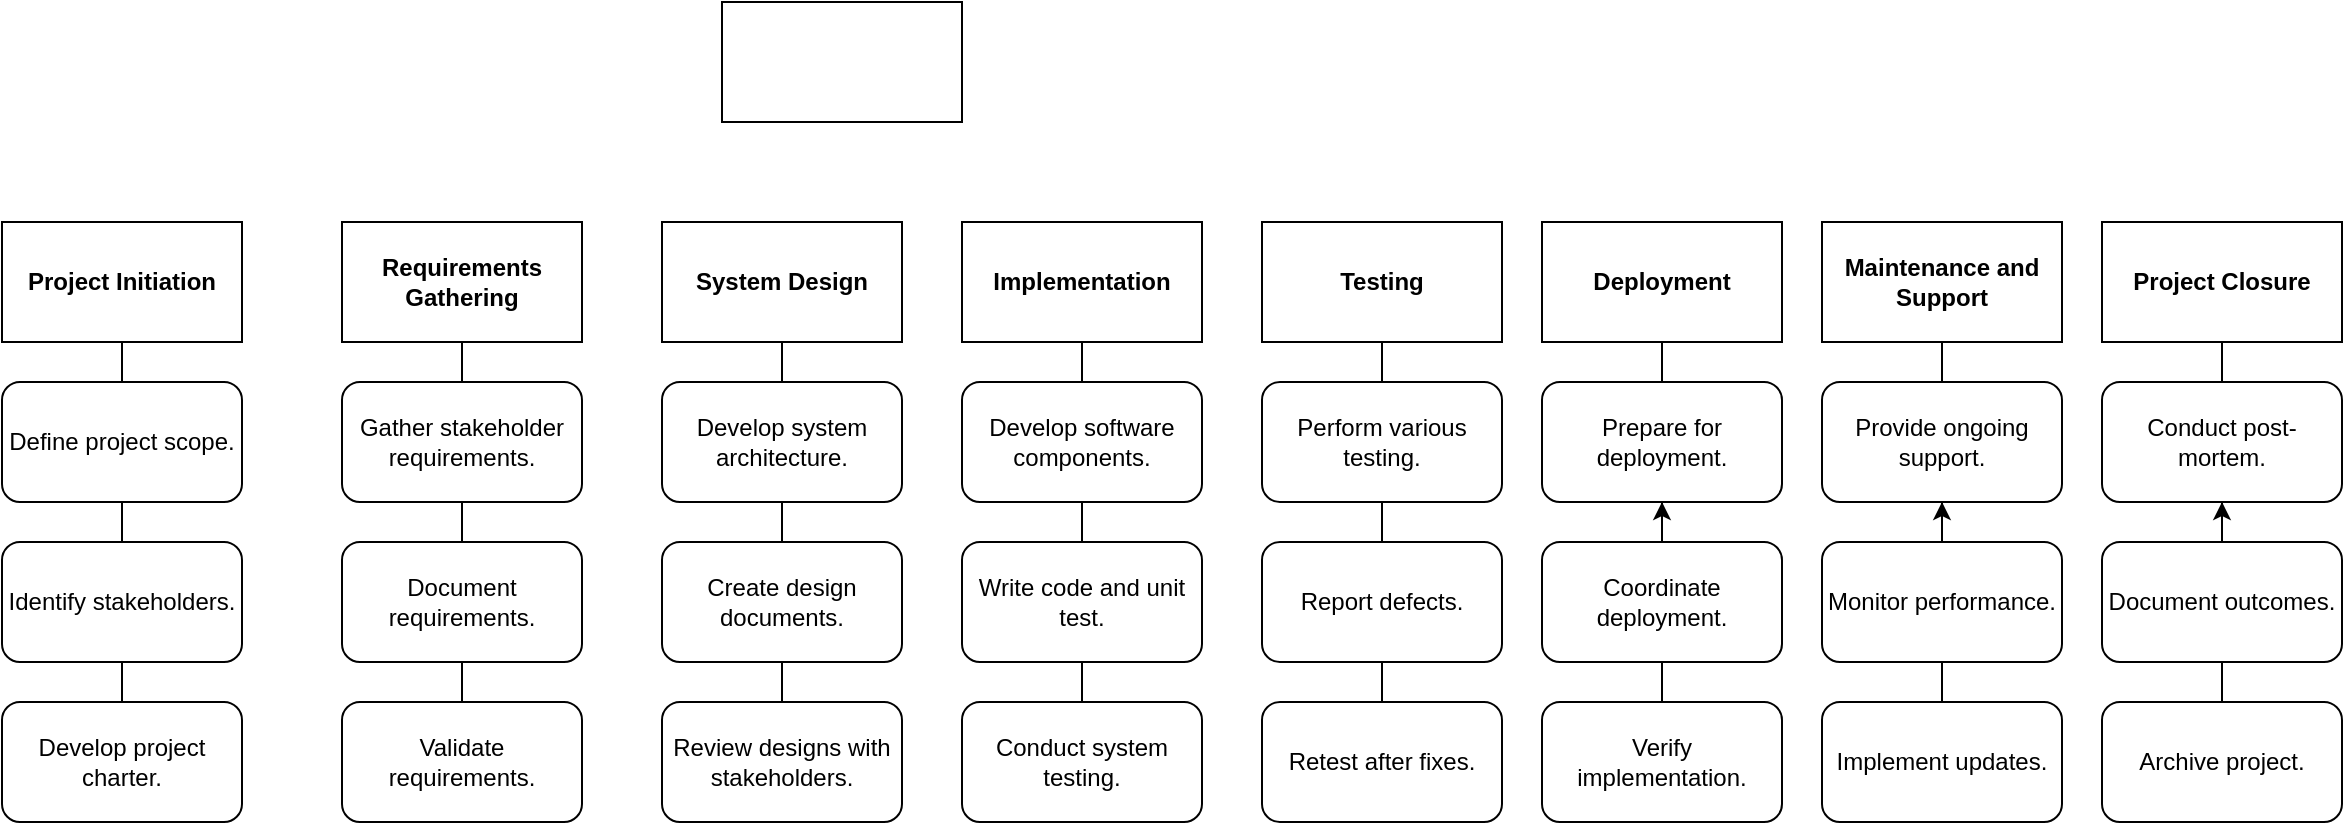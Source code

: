 <mxfile version="24.0.7" type="github">
  <diagram name="Page-1" id="RZQbQ9jETj5KuSIeGiIg">
    <mxGraphModel dx="1420" dy="710" grid="1" gridSize="10" guides="1" tooltips="1" connect="1" arrows="1" fold="1" page="1" pageScale="1" pageWidth="1100" pageHeight="850" math="0" shadow="0">
      <root>
        <mxCell id="0" />
        <mxCell id="1" parent="0" />
        <mxCell id="jdBSKAKRMZ7UJiw57Ttp-1" value="" style="rounded=0;whiteSpace=wrap;html=1;" vertex="1" parent="1">
          <mxGeometry x="380" y="50" width="120" height="60" as="geometry" />
        </mxCell>
        <mxCell id="jdBSKAKRMZ7UJiw57Ttp-2" value="&lt;strong&gt;Project Initiation&lt;/strong&gt;" style="rounded=0;whiteSpace=wrap;html=1;" vertex="1" parent="1">
          <mxGeometry x="20" y="160" width="120" height="60" as="geometry" />
        </mxCell>
        <mxCell id="jdBSKAKRMZ7UJiw57Ttp-3" value="Define project scope." style="rounded=1;whiteSpace=wrap;html=1;" vertex="1" parent="1">
          <mxGeometry x="20" y="240" width="120" height="60" as="geometry" />
        </mxCell>
        <mxCell id="jdBSKAKRMZ7UJiw57Ttp-4" value="Identify stakeholders." style="rounded=1;whiteSpace=wrap;html=1;" vertex="1" parent="1">
          <mxGeometry x="20" y="320" width="120" height="60" as="geometry" />
        </mxCell>
        <mxCell id="jdBSKAKRMZ7UJiw57Ttp-5" value="Develop project charter." style="rounded=1;whiteSpace=wrap;html=1;" vertex="1" parent="1">
          <mxGeometry x="20" y="400" width="120" height="60" as="geometry" />
        </mxCell>
        <mxCell id="jdBSKAKRMZ7UJiw57Ttp-6" value="&lt;strong&gt;Requirements Gathering&lt;/strong&gt;" style="rounded=0;whiteSpace=wrap;html=1;" vertex="1" parent="1">
          <mxGeometry x="190" y="160" width="120" height="60" as="geometry" />
        </mxCell>
        <mxCell id="jdBSKAKRMZ7UJiw57Ttp-7" value="" style="endArrow=none;html=1;rounded=0;" edge="1" parent="1" source="jdBSKAKRMZ7UJiw57Ttp-3" target="jdBSKAKRMZ7UJiw57Ttp-2">
          <mxGeometry width="50" height="50" relative="1" as="geometry">
            <mxPoint x="410" y="350" as="sourcePoint" />
            <mxPoint x="460" y="300" as="targetPoint" />
          </mxGeometry>
        </mxCell>
        <mxCell id="jdBSKAKRMZ7UJiw57Ttp-8" value="" style="endArrow=none;html=1;rounded=0;" edge="1" parent="1" source="jdBSKAKRMZ7UJiw57Ttp-4" target="jdBSKAKRMZ7UJiw57Ttp-3">
          <mxGeometry width="50" height="50" relative="1" as="geometry">
            <mxPoint x="90" y="250" as="sourcePoint" />
            <mxPoint x="90" y="230" as="targetPoint" />
          </mxGeometry>
        </mxCell>
        <mxCell id="jdBSKAKRMZ7UJiw57Ttp-9" value="" style="endArrow=none;html=1;rounded=0;" edge="1" parent="1" source="jdBSKAKRMZ7UJiw57Ttp-5" target="jdBSKAKRMZ7UJiw57Ttp-4">
          <mxGeometry width="50" height="50" relative="1" as="geometry">
            <mxPoint x="100" y="260" as="sourcePoint" />
            <mxPoint x="100" y="240" as="targetPoint" />
          </mxGeometry>
        </mxCell>
        <mxCell id="jdBSKAKRMZ7UJiw57Ttp-10" value="Gather stakeholder requirements." style="rounded=1;whiteSpace=wrap;html=1;" vertex="1" parent="1">
          <mxGeometry x="190" y="240" width="120" height="60" as="geometry" />
        </mxCell>
        <mxCell id="jdBSKAKRMZ7UJiw57Ttp-11" value="Document requirements." style="rounded=1;whiteSpace=wrap;html=1;" vertex="1" parent="1">
          <mxGeometry x="190" y="320" width="120" height="60" as="geometry" />
        </mxCell>
        <mxCell id="jdBSKAKRMZ7UJiw57Ttp-12" value="Validate requirements." style="rounded=1;whiteSpace=wrap;html=1;" vertex="1" parent="1">
          <mxGeometry x="190" y="400" width="120" height="60" as="geometry" />
        </mxCell>
        <mxCell id="jdBSKAKRMZ7UJiw57Ttp-13" value="" style="endArrow=none;html=1;rounded=0;" edge="1" parent="1" source="jdBSKAKRMZ7UJiw57Ttp-11" target="jdBSKAKRMZ7UJiw57Ttp-10">
          <mxGeometry width="50" height="50" relative="1" as="geometry">
            <mxPoint x="260" y="250" as="sourcePoint" />
            <mxPoint x="260" y="230" as="targetPoint" />
          </mxGeometry>
        </mxCell>
        <mxCell id="jdBSKAKRMZ7UJiw57Ttp-14" value="" style="endArrow=none;html=1;rounded=0;" edge="1" parent="1" source="jdBSKAKRMZ7UJiw57Ttp-12" target="jdBSKAKRMZ7UJiw57Ttp-11">
          <mxGeometry width="50" height="50" relative="1" as="geometry">
            <mxPoint x="270" y="260" as="sourcePoint" />
            <mxPoint x="270" y="240" as="targetPoint" />
          </mxGeometry>
        </mxCell>
        <mxCell id="jdBSKAKRMZ7UJiw57Ttp-15" value="" style="endArrow=none;html=1;rounded=0;" edge="1" parent="1" source="jdBSKAKRMZ7UJiw57Ttp-10" target="jdBSKAKRMZ7UJiw57Ttp-6">
          <mxGeometry width="50" height="50" relative="1" as="geometry">
            <mxPoint x="260" y="330" as="sourcePoint" />
            <mxPoint x="260" y="310" as="targetPoint" />
          </mxGeometry>
        </mxCell>
        <mxCell id="jdBSKAKRMZ7UJiw57Ttp-16" value="&lt;strong&gt;System Design&lt;/strong&gt;" style="rounded=0;whiteSpace=wrap;html=1;" vertex="1" parent="1">
          <mxGeometry x="350" y="160" width="120" height="60" as="geometry" />
        </mxCell>
        <mxCell id="jdBSKAKRMZ7UJiw57Ttp-17" value="Develop system architecture." style="rounded=1;whiteSpace=wrap;html=1;" vertex="1" parent="1">
          <mxGeometry x="350" y="240" width="120" height="60" as="geometry" />
        </mxCell>
        <mxCell id="jdBSKAKRMZ7UJiw57Ttp-18" value="Create design documents." style="rounded=1;whiteSpace=wrap;html=1;" vertex="1" parent="1">
          <mxGeometry x="350" y="320" width="120" height="60" as="geometry" />
        </mxCell>
        <mxCell id="jdBSKAKRMZ7UJiw57Ttp-19" value="Review designs with stakeholders." style="rounded=1;whiteSpace=wrap;html=1;" vertex="1" parent="1">
          <mxGeometry x="350" y="400" width="120" height="60" as="geometry" />
        </mxCell>
        <mxCell id="jdBSKAKRMZ7UJiw57Ttp-20" value="" style="endArrow=none;html=1;rounded=0;" edge="1" parent="1" source="jdBSKAKRMZ7UJiw57Ttp-18" target="jdBSKAKRMZ7UJiw57Ttp-17">
          <mxGeometry width="50" height="50" relative="1" as="geometry">
            <mxPoint x="420" y="250" as="sourcePoint" />
            <mxPoint x="420" y="230" as="targetPoint" />
          </mxGeometry>
        </mxCell>
        <mxCell id="jdBSKAKRMZ7UJiw57Ttp-21" value="" style="endArrow=none;html=1;rounded=0;" edge="1" parent="1" source="jdBSKAKRMZ7UJiw57Ttp-19" target="jdBSKAKRMZ7UJiw57Ttp-18">
          <mxGeometry width="50" height="50" relative="1" as="geometry">
            <mxPoint x="430" y="260" as="sourcePoint" />
            <mxPoint x="430" y="240" as="targetPoint" />
          </mxGeometry>
        </mxCell>
        <mxCell id="jdBSKAKRMZ7UJiw57Ttp-22" value="" style="endArrow=none;html=1;rounded=0;" edge="1" parent="1" source="jdBSKAKRMZ7UJiw57Ttp-17" target="jdBSKAKRMZ7UJiw57Ttp-16">
          <mxGeometry width="50" height="50" relative="1" as="geometry">
            <mxPoint x="420" y="330" as="sourcePoint" />
            <mxPoint x="420" y="310" as="targetPoint" />
          </mxGeometry>
        </mxCell>
        <mxCell id="jdBSKAKRMZ7UJiw57Ttp-23" value="&lt;strong&gt;Implementation&lt;/strong&gt;" style="rounded=0;whiteSpace=wrap;html=1;" vertex="1" parent="1">
          <mxGeometry x="500" y="160" width="120" height="60" as="geometry" />
        </mxCell>
        <mxCell id="jdBSKAKRMZ7UJiw57Ttp-24" value="Develop software components." style="rounded=1;whiteSpace=wrap;html=1;" vertex="1" parent="1">
          <mxGeometry x="500" y="240" width="120" height="60" as="geometry" />
        </mxCell>
        <mxCell id="jdBSKAKRMZ7UJiw57Ttp-25" value="Write code and unit test." style="rounded=1;whiteSpace=wrap;html=1;" vertex="1" parent="1">
          <mxGeometry x="500" y="320" width="120" height="60" as="geometry" />
        </mxCell>
        <mxCell id="jdBSKAKRMZ7UJiw57Ttp-26" value="Conduct system testing." style="rounded=1;whiteSpace=wrap;html=1;" vertex="1" parent="1">
          <mxGeometry x="500" y="400" width="120" height="60" as="geometry" />
        </mxCell>
        <mxCell id="jdBSKAKRMZ7UJiw57Ttp-27" value="" style="endArrow=none;html=1;rounded=0;" edge="1" parent="1" source="jdBSKAKRMZ7UJiw57Ttp-25" target="jdBSKAKRMZ7UJiw57Ttp-24">
          <mxGeometry width="50" height="50" relative="1" as="geometry">
            <mxPoint x="570" y="250" as="sourcePoint" />
            <mxPoint x="570" y="230" as="targetPoint" />
          </mxGeometry>
        </mxCell>
        <mxCell id="jdBSKAKRMZ7UJiw57Ttp-28" value="" style="endArrow=none;html=1;rounded=0;" edge="1" parent="1" source="jdBSKAKRMZ7UJiw57Ttp-26" target="jdBSKAKRMZ7UJiw57Ttp-25">
          <mxGeometry width="50" height="50" relative="1" as="geometry">
            <mxPoint x="580" y="260" as="sourcePoint" />
            <mxPoint x="580" y="240" as="targetPoint" />
          </mxGeometry>
        </mxCell>
        <mxCell id="jdBSKAKRMZ7UJiw57Ttp-29" value="" style="endArrow=none;html=1;rounded=0;" edge="1" parent="1" source="jdBSKAKRMZ7UJiw57Ttp-24" target="jdBSKAKRMZ7UJiw57Ttp-23">
          <mxGeometry width="50" height="50" relative="1" as="geometry">
            <mxPoint x="570" y="330" as="sourcePoint" />
            <mxPoint x="570" y="310" as="targetPoint" />
          </mxGeometry>
        </mxCell>
        <mxCell id="jdBSKAKRMZ7UJiw57Ttp-30" value="&lt;strong&gt;Testing&lt;/strong&gt;" style="rounded=0;whiteSpace=wrap;html=1;" vertex="1" parent="1">
          <mxGeometry x="650" y="160" width="120" height="60" as="geometry" />
        </mxCell>
        <mxCell id="jdBSKAKRMZ7UJiw57Ttp-31" value="Perform various testing." style="rounded=1;whiteSpace=wrap;html=1;" vertex="1" parent="1">
          <mxGeometry x="650" y="240" width="120" height="60" as="geometry" />
        </mxCell>
        <mxCell id="jdBSKAKRMZ7UJiw57Ttp-32" value="Report defects." style="rounded=1;whiteSpace=wrap;html=1;" vertex="1" parent="1">
          <mxGeometry x="650" y="320" width="120" height="60" as="geometry" />
        </mxCell>
        <mxCell id="jdBSKAKRMZ7UJiw57Ttp-33" value="Retest after fixes." style="rounded=1;whiteSpace=wrap;html=1;" vertex="1" parent="1">
          <mxGeometry x="650" y="400" width="120" height="60" as="geometry" />
        </mxCell>
        <mxCell id="jdBSKAKRMZ7UJiw57Ttp-34" value="" style="endArrow=none;html=1;rounded=0;" edge="1" parent="1" source="jdBSKAKRMZ7UJiw57Ttp-32" target="jdBSKAKRMZ7UJiw57Ttp-31">
          <mxGeometry width="50" height="50" relative="1" as="geometry">
            <mxPoint x="720" y="250" as="sourcePoint" />
            <mxPoint x="720" y="230" as="targetPoint" />
          </mxGeometry>
        </mxCell>
        <mxCell id="jdBSKAKRMZ7UJiw57Ttp-35" value="" style="endArrow=none;html=1;rounded=0;" edge="1" parent="1" source="jdBSKAKRMZ7UJiw57Ttp-33" target="jdBSKAKRMZ7UJiw57Ttp-32">
          <mxGeometry width="50" height="50" relative="1" as="geometry">
            <mxPoint x="730" y="260" as="sourcePoint" />
            <mxPoint x="730" y="240" as="targetPoint" />
          </mxGeometry>
        </mxCell>
        <mxCell id="jdBSKAKRMZ7UJiw57Ttp-36" value="" style="endArrow=none;html=1;rounded=0;" edge="1" parent="1" source="jdBSKAKRMZ7UJiw57Ttp-31" target="jdBSKAKRMZ7UJiw57Ttp-30">
          <mxGeometry width="50" height="50" relative="1" as="geometry">
            <mxPoint x="720" y="330" as="sourcePoint" />
            <mxPoint x="720" y="310" as="targetPoint" />
          </mxGeometry>
        </mxCell>
        <mxCell id="jdBSKAKRMZ7UJiw57Ttp-37" value="&lt;strong&gt;Deployment&lt;/strong&gt;" style="rounded=0;whiteSpace=wrap;html=1;" vertex="1" parent="1">
          <mxGeometry x="790" y="160" width="120" height="60" as="geometry" />
        </mxCell>
        <mxCell id="jdBSKAKRMZ7UJiw57Ttp-38" value="Prepare for deployment." style="rounded=1;whiteSpace=wrap;html=1;" vertex="1" parent="1">
          <mxGeometry x="790" y="240" width="120" height="60" as="geometry" />
        </mxCell>
        <mxCell id="jdBSKAKRMZ7UJiw57Ttp-44" value="" style="edgeStyle=orthogonalEdgeStyle;rounded=0;orthogonalLoop=1;jettySize=auto;html=1;" edge="1" parent="1" source="jdBSKAKRMZ7UJiw57Ttp-39" target="jdBSKAKRMZ7UJiw57Ttp-38">
          <mxGeometry relative="1" as="geometry" />
        </mxCell>
        <mxCell id="jdBSKAKRMZ7UJiw57Ttp-39" value="Coordinate deployment." style="rounded=1;whiteSpace=wrap;html=1;" vertex="1" parent="1">
          <mxGeometry x="790" y="320" width="120" height="60" as="geometry" />
        </mxCell>
        <mxCell id="jdBSKAKRMZ7UJiw57Ttp-40" value="Verify implementation." style="rounded=1;whiteSpace=wrap;html=1;" vertex="1" parent="1">
          <mxGeometry x="790" y="400" width="120" height="60" as="geometry" />
        </mxCell>
        <mxCell id="jdBSKAKRMZ7UJiw57Ttp-41" value="" style="endArrow=none;html=1;rounded=0;" edge="1" parent="1" source="jdBSKAKRMZ7UJiw57Ttp-39" target="jdBSKAKRMZ7UJiw57Ttp-38">
          <mxGeometry width="50" height="50" relative="1" as="geometry">
            <mxPoint x="860" y="250" as="sourcePoint" />
            <mxPoint x="860" y="230" as="targetPoint" />
          </mxGeometry>
        </mxCell>
        <mxCell id="jdBSKAKRMZ7UJiw57Ttp-42" value="" style="endArrow=none;html=1;rounded=0;" edge="1" parent="1" source="jdBSKAKRMZ7UJiw57Ttp-40" target="jdBSKAKRMZ7UJiw57Ttp-39">
          <mxGeometry width="50" height="50" relative="1" as="geometry">
            <mxPoint x="870" y="260" as="sourcePoint" />
            <mxPoint x="870" y="240" as="targetPoint" />
          </mxGeometry>
        </mxCell>
        <mxCell id="jdBSKAKRMZ7UJiw57Ttp-43" value="" style="endArrow=none;html=1;rounded=0;" edge="1" parent="1" source="jdBSKAKRMZ7UJiw57Ttp-38" target="jdBSKAKRMZ7UJiw57Ttp-37">
          <mxGeometry width="50" height="50" relative="1" as="geometry">
            <mxPoint x="860" y="330" as="sourcePoint" />
            <mxPoint x="860" y="310" as="targetPoint" />
          </mxGeometry>
        </mxCell>
        <mxCell id="jdBSKAKRMZ7UJiw57Ttp-45" value="&lt;strong&gt;Maintenance and Support &lt;/strong&gt;" style="rounded=0;whiteSpace=wrap;html=1;" vertex="1" parent="1">
          <mxGeometry x="930" y="160" width="120" height="60" as="geometry" />
        </mxCell>
        <mxCell id="jdBSKAKRMZ7UJiw57Ttp-46" value="Provide ongoing support." style="rounded=1;whiteSpace=wrap;html=1;" vertex="1" parent="1">
          <mxGeometry x="930" y="240" width="120" height="60" as="geometry" />
        </mxCell>
        <mxCell id="jdBSKAKRMZ7UJiw57Ttp-47" value="" style="edgeStyle=orthogonalEdgeStyle;rounded=0;orthogonalLoop=1;jettySize=auto;html=1;" edge="1" parent="1" source="jdBSKAKRMZ7UJiw57Ttp-48" target="jdBSKAKRMZ7UJiw57Ttp-46">
          <mxGeometry relative="1" as="geometry" />
        </mxCell>
        <mxCell id="jdBSKAKRMZ7UJiw57Ttp-48" value="Monitor performance." style="rounded=1;whiteSpace=wrap;html=1;" vertex="1" parent="1">
          <mxGeometry x="930" y="320" width="120" height="60" as="geometry" />
        </mxCell>
        <mxCell id="jdBSKAKRMZ7UJiw57Ttp-49" value="Implement updates." style="rounded=1;whiteSpace=wrap;html=1;" vertex="1" parent="1">
          <mxGeometry x="930" y="400" width="120" height="60" as="geometry" />
        </mxCell>
        <mxCell id="jdBSKAKRMZ7UJiw57Ttp-50" value="" style="endArrow=none;html=1;rounded=0;" edge="1" parent="1" source="jdBSKAKRMZ7UJiw57Ttp-48" target="jdBSKAKRMZ7UJiw57Ttp-46">
          <mxGeometry width="50" height="50" relative="1" as="geometry">
            <mxPoint x="1000" y="250" as="sourcePoint" />
            <mxPoint x="1000" y="230" as="targetPoint" />
          </mxGeometry>
        </mxCell>
        <mxCell id="jdBSKAKRMZ7UJiw57Ttp-51" value="" style="endArrow=none;html=1;rounded=0;" edge="1" parent="1" source="jdBSKAKRMZ7UJiw57Ttp-49" target="jdBSKAKRMZ7UJiw57Ttp-48">
          <mxGeometry width="50" height="50" relative="1" as="geometry">
            <mxPoint x="1010" y="260" as="sourcePoint" />
            <mxPoint x="1010" y="240" as="targetPoint" />
          </mxGeometry>
        </mxCell>
        <mxCell id="jdBSKAKRMZ7UJiw57Ttp-52" value="" style="endArrow=none;html=1;rounded=0;" edge="1" parent="1" source="jdBSKAKRMZ7UJiw57Ttp-46" target="jdBSKAKRMZ7UJiw57Ttp-45">
          <mxGeometry width="50" height="50" relative="1" as="geometry">
            <mxPoint x="1000" y="330" as="sourcePoint" />
            <mxPoint x="1000" y="310" as="targetPoint" />
          </mxGeometry>
        </mxCell>
        <mxCell id="jdBSKAKRMZ7UJiw57Ttp-53" value="&lt;strong&gt;Project Closure&lt;/strong&gt;" style="rounded=0;whiteSpace=wrap;html=1;" vertex="1" parent="1">
          <mxGeometry x="1070" y="160" width="120" height="60" as="geometry" />
        </mxCell>
        <mxCell id="jdBSKAKRMZ7UJiw57Ttp-54" value="Conduct post-mortem." style="rounded=1;whiteSpace=wrap;html=1;" vertex="1" parent="1">
          <mxGeometry x="1070" y="240" width="120" height="60" as="geometry" />
        </mxCell>
        <mxCell id="jdBSKAKRMZ7UJiw57Ttp-55" value="" style="edgeStyle=orthogonalEdgeStyle;rounded=0;orthogonalLoop=1;jettySize=auto;html=1;" edge="1" parent="1" source="jdBSKAKRMZ7UJiw57Ttp-56" target="jdBSKAKRMZ7UJiw57Ttp-54">
          <mxGeometry relative="1" as="geometry" />
        </mxCell>
        <mxCell id="jdBSKAKRMZ7UJiw57Ttp-56" value="Document outcomes." style="rounded=1;whiteSpace=wrap;html=1;" vertex="1" parent="1">
          <mxGeometry x="1070" y="320" width="120" height="60" as="geometry" />
        </mxCell>
        <mxCell id="jdBSKAKRMZ7UJiw57Ttp-57" value="Archive project." style="rounded=1;whiteSpace=wrap;html=1;" vertex="1" parent="1">
          <mxGeometry x="1070" y="400" width="120" height="60" as="geometry" />
        </mxCell>
        <mxCell id="jdBSKAKRMZ7UJiw57Ttp-58" value="" style="endArrow=none;html=1;rounded=0;" edge="1" parent="1" source="jdBSKAKRMZ7UJiw57Ttp-56" target="jdBSKAKRMZ7UJiw57Ttp-54">
          <mxGeometry width="50" height="50" relative="1" as="geometry">
            <mxPoint x="1140" y="250" as="sourcePoint" />
            <mxPoint x="1140" y="230" as="targetPoint" />
          </mxGeometry>
        </mxCell>
        <mxCell id="jdBSKAKRMZ7UJiw57Ttp-59" value="" style="endArrow=none;html=1;rounded=0;" edge="1" parent="1" source="jdBSKAKRMZ7UJiw57Ttp-57" target="jdBSKAKRMZ7UJiw57Ttp-56">
          <mxGeometry width="50" height="50" relative="1" as="geometry">
            <mxPoint x="1150" y="260" as="sourcePoint" />
            <mxPoint x="1150" y="240" as="targetPoint" />
          </mxGeometry>
        </mxCell>
        <mxCell id="jdBSKAKRMZ7UJiw57Ttp-60" value="" style="endArrow=none;html=1;rounded=0;" edge="1" parent="1" source="jdBSKAKRMZ7UJiw57Ttp-54" target="jdBSKAKRMZ7UJiw57Ttp-53">
          <mxGeometry width="50" height="50" relative="1" as="geometry">
            <mxPoint x="1140" y="330" as="sourcePoint" />
            <mxPoint x="1140" y="310" as="targetPoint" />
          </mxGeometry>
        </mxCell>
      </root>
    </mxGraphModel>
  </diagram>
</mxfile>
